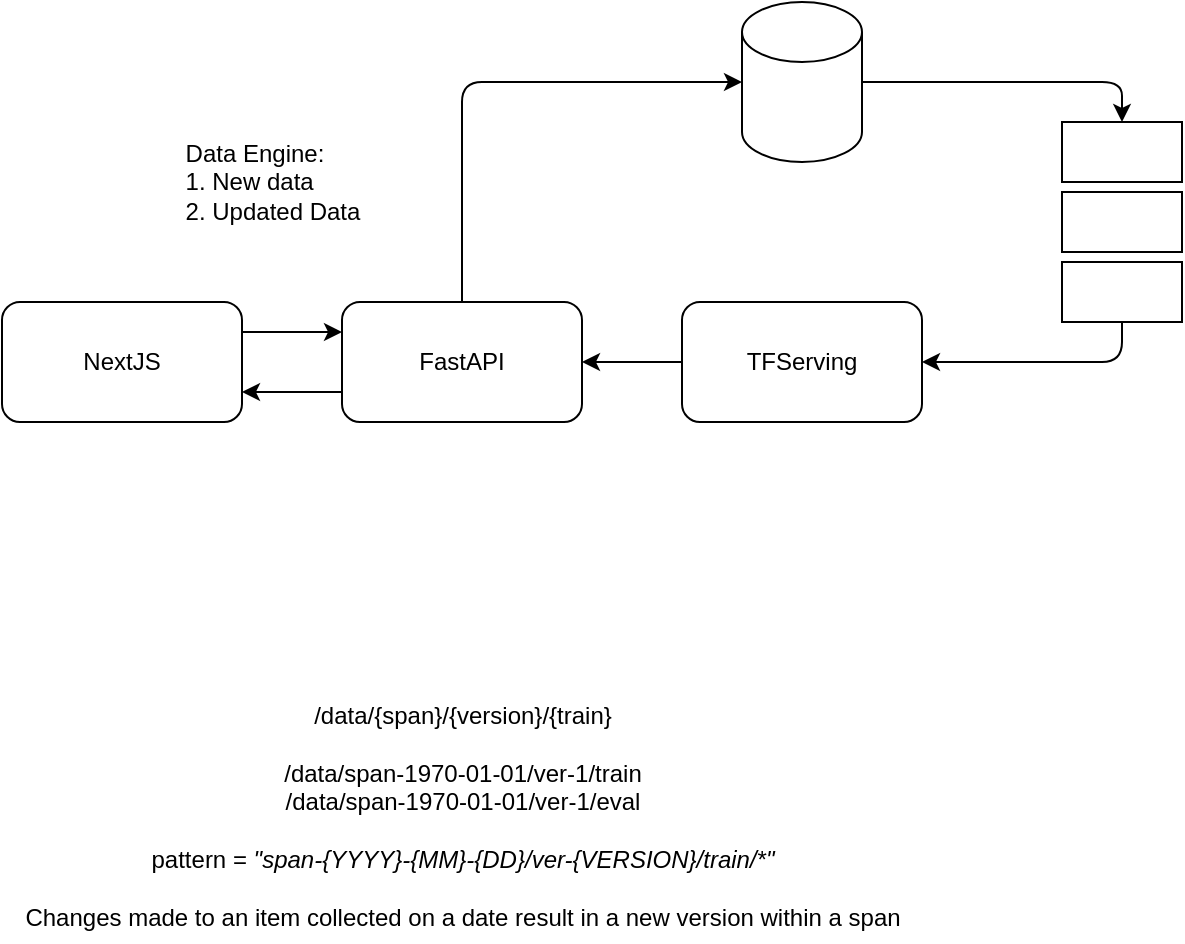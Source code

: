 <mxfile>
    <diagram id="s9ExOzvsvguBKQzujjOm" name="Page-1">
        <mxGraphModel dx="1287" dy="491" grid="1" gridSize="10" guides="1" tooltips="1" connect="1" arrows="1" fold="1" page="1" pageScale="1" pageWidth="827" pageHeight="1169" math="0" shadow="0">
            <root>
                <mxCell id="0"/>
                <mxCell id="1" parent="0"/>
                <mxCell id="14" style="edgeStyle=none;html=1;exitX=1;exitY=0.25;exitDx=0;exitDy=0;entryX=0;entryY=0.25;entryDx=0;entryDy=0;" edge="1" parent="1" source="2" target="3">
                    <mxGeometry relative="1" as="geometry"/>
                </mxCell>
                <mxCell id="2" value="NextJS" style="rounded=1;whiteSpace=wrap;html=1;" vertex="1" parent="1">
                    <mxGeometry x="170" y="190" width="120" height="60" as="geometry"/>
                </mxCell>
                <mxCell id="6" style="edgeStyle=none;html=1;entryX=0;entryY=0.5;entryDx=0;entryDy=0;entryPerimeter=0;" edge="1" parent="1" source="3" target="4">
                    <mxGeometry relative="1" as="geometry">
                        <Array as="points">
                            <mxPoint x="400" y="80"/>
                        </Array>
                    </mxGeometry>
                </mxCell>
                <mxCell id="15" style="edgeStyle=none;html=1;exitX=0;exitY=0.75;exitDx=0;exitDy=0;entryX=1;entryY=0.75;entryDx=0;entryDy=0;" edge="1" parent="1" source="3" target="2">
                    <mxGeometry relative="1" as="geometry"/>
                </mxCell>
                <mxCell id="3" value="FastAPI" style="rounded=1;whiteSpace=wrap;html=1;" vertex="1" parent="1">
                    <mxGeometry x="340" y="190" width="120" height="60" as="geometry"/>
                </mxCell>
                <mxCell id="11" style="edgeStyle=none;html=1;entryX=0.5;entryY=0;entryDx=0;entryDy=0;" edge="1" parent="1" source="4" target="7">
                    <mxGeometry relative="1" as="geometry">
                        <Array as="points">
                            <mxPoint x="730" y="80"/>
                        </Array>
                    </mxGeometry>
                </mxCell>
                <mxCell id="4" value="" style="shape=cylinder3;whiteSpace=wrap;html=1;boundedLbl=1;backgroundOutline=1;size=15;" vertex="1" parent="1">
                    <mxGeometry x="540" y="40" width="60" height="80" as="geometry"/>
                </mxCell>
                <mxCell id="13" style="edgeStyle=none;html=1;exitX=0;exitY=0.5;exitDx=0;exitDy=0;entryX=1;entryY=0.5;entryDx=0;entryDy=0;" edge="1" parent="1" source="5" target="3">
                    <mxGeometry relative="1" as="geometry"/>
                </mxCell>
                <mxCell id="5" value="TFServing" style="rounded=1;whiteSpace=wrap;html=1;" vertex="1" parent="1">
                    <mxGeometry x="510" y="190" width="120" height="60" as="geometry"/>
                </mxCell>
                <mxCell id="10" value="" style="group" vertex="1" connectable="0" parent="1">
                    <mxGeometry x="700" y="100" width="60" height="100" as="geometry"/>
                </mxCell>
                <mxCell id="7" value="" style="rounded=0;whiteSpace=wrap;html=1;" vertex="1" parent="10">
                    <mxGeometry width="60" height="30" as="geometry"/>
                </mxCell>
                <mxCell id="8" value="" style="rounded=0;whiteSpace=wrap;html=1;" vertex="1" parent="10">
                    <mxGeometry y="35" width="60" height="30" as="geometry"/>
                </mxCell>
                <mxCell id="9" value="" style="rounded=0;whiteSpace=wrap;html=1;" vertex="1" parent="10">
                    <mxGeometry y="70" width="60" height="30" as="geometry"/>
                </mxCell>
                <mxCell id="12" style="edgeStyle=none;html=1;entryX=1;entryY=0.5;entryDx=0;entryDy=0;exitX=0.5;exitY=1;exitDx=0;exitDy=0;" edge="1" parent="1" source="9" target="5">
                    <mxGeometry relative="1" as="geometry">
                        <mxPoint x="680" y="250" as="sourcePoint"/>
                        <mxPoint x="810" y="270" as="targetPoint"/>
                        <Array as="points">
                            <mxPoint x="730" y="220"/>
                        </Array>
                    </mxGeometry>
                </mxCell>
                <mxCell id="16" value="&lt;div style=&quot;text-align: left;&quot;&gt;&lt;span style=&quot;background-color: initial;&quot;&gt;Data Engine:&lt;/span&gt;&lt;/div&gt;&lt;div style=&quot;text-align: left;&quot;&gt;&lt;span style=&quot;background-color: initial;&quot;&gt;1. New data&lt;/span&gt;&lt;/div&gt;&lt;div style=&quot;text-align: left;&quot;&gt;&lt;span style=&quot;background-color: initial;&quot;&gt;2. Updated Data&lt;/span&gt;&lt;/div&gt;" style="text;html=1;align=center;verticalAlign=middle;resizable=0;points=[];autosize=1;strokeColor=none;fillColor=none;" vertex="1" parent="1">
                    <mxGeometry x="250" y="100" width="110" height="60" as="geometry"/>
                </mxCell>
                <mxCell id="32" value="&lt;br&gt;/data/{span}/{version}/{train}&lt;br&gt;&lt;br&gt;/data/span-1970-01-01/ver-1/train&lt;br&gt;/data/span-1970-01-01/ver-1/eval&lt;br&gt;&lt;br&gt;pattern = &lt;font style=&quot;font-size: 12px;&quot;&gt;&lt;i&gt;&quot;&lt;span style=&quot;color: var(--devsite-code-strings-color); background-color: initial; text-align: left;&quot;&gt;span-&lt;/span&gt;&lt;span style=&quot;color: var(--devsite-code-strings-color); background-color: initial; text-align: left;&quot;&gt;{YYYY}-{MM}-{DD}&lt;/span&gt;&lt;span style=&quot;background-color: initial; color: var(--devsite-code-strings-color); text-align: left;&quot;&gt;/ver-{VERSION}/train/*&quot;&lt;/span&gt;&lt;/i&gt;&lt;/font&gt;&lt;br&gt;&lt;br&gt;Changes made to an item collected on a date result in a new version within a span" style="text;html=1;align=center;verticalAlign=middle;resizable=0;points=[];autosize=1;strokeColor=none;fillColor=none;" vertex="1" parent="1">
                    <mxGeometry x="170" y="370" width="460" height="140" as="geometry"/>
                </mxCell>
            </root>
        </mxGraphModel>
    </diagram>
</mxfile>